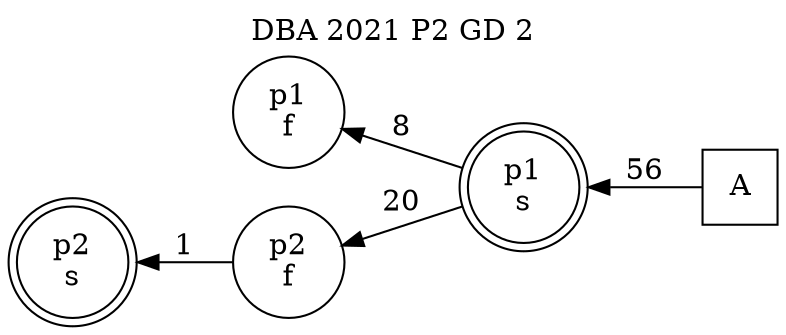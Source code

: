 digraph DBA_2021_P2_GD_2_GOOD {
labelloc="tl"
label= " DBA 2021 P2 GD 2 "
rankdir="RL";
graph [ size=" 10 , 10 !"]

"A" [shape="square" label="A"]
"p1_s" [shape="doublecircle" label="p1
s"]
"p1_f" [shape="circle" label="p1
f"]
"p2_f" [shape="circle" label="p2
f"]
"p2_s" [shape="doublecircle" label="p2
s"]
"A" -> "p1_s" [ label=56]
"p1_s" -> "p1_f" [ label=8]
"p1_s" -> "p2_f" [ label=20]
"p2_f" -> "p2_s" [ label=1]
}

